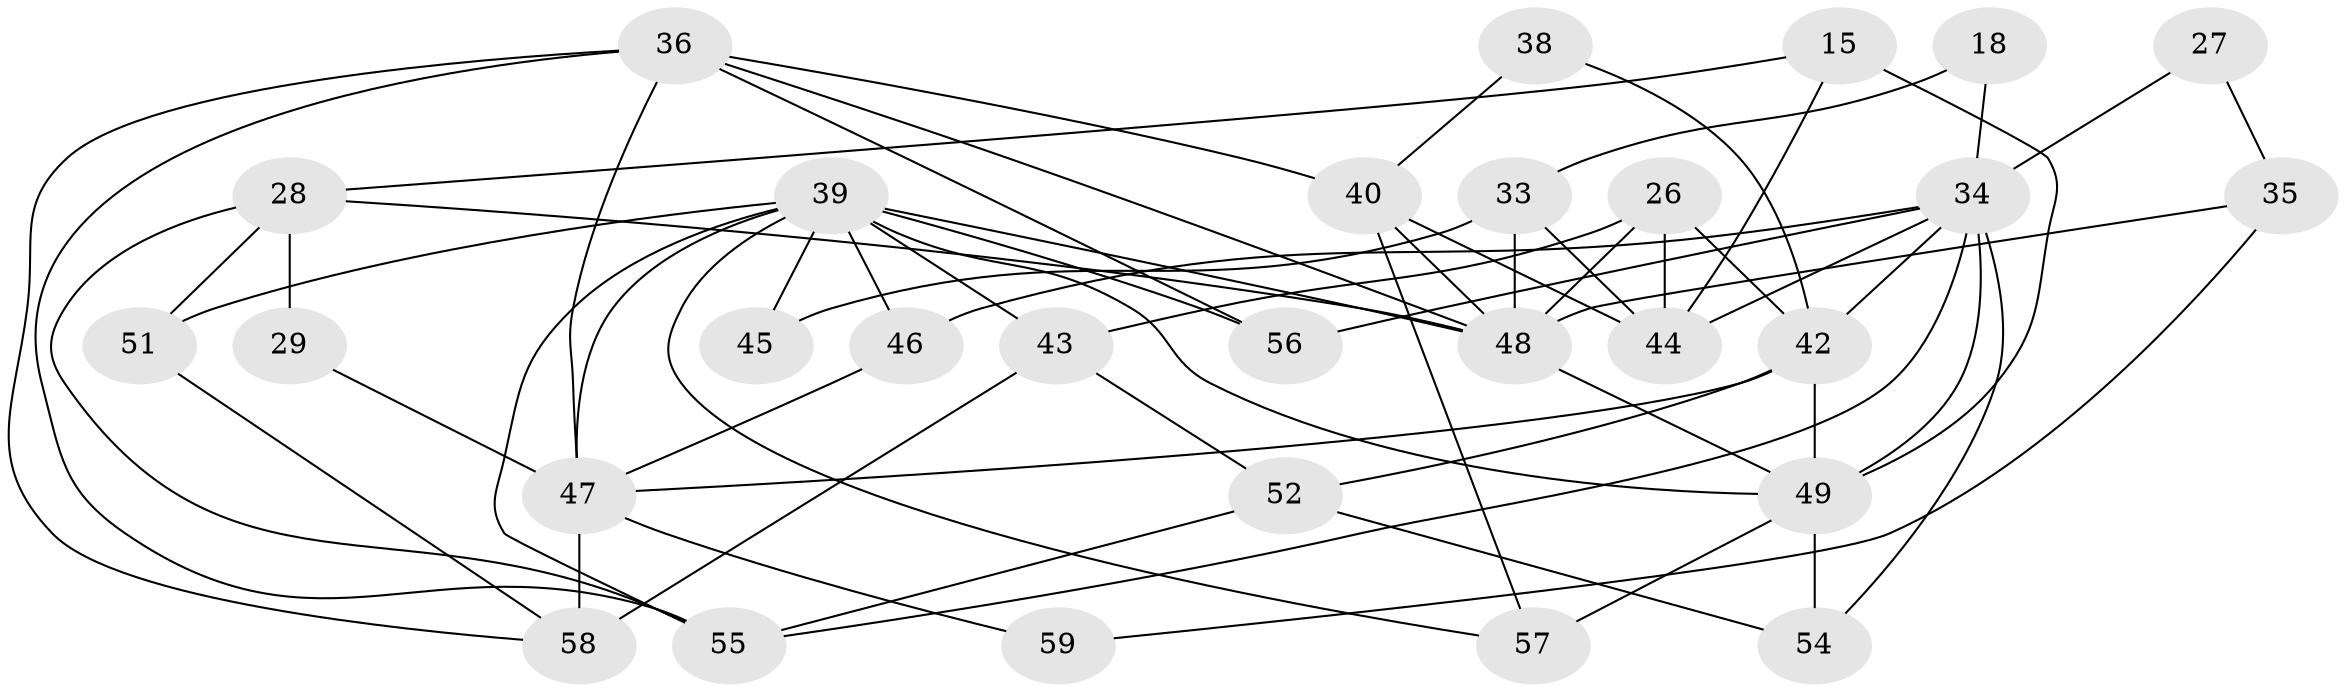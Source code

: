 // original degree distribution, {5: 0.13559322033898305, 4: 0.3559322033898305, 6: 0.06779661016949153, 3: 0.15254237288135594, 2: 0.2033898305084746, 8: 0.03389830508474576, 7: 0.05084745762711865}
// Generated by graph-tools (version 1.1) at 2025/49/03/09/25 04:49:47]
// undirected, 29 vertices, 63 edges
graph export_dot {
graph [start="1"]
  node [color=gray90,style=filled];
  15;
  18;
  26 [super="+1"];
  27;
  28 [super="+19"];
  29;
  33;
  34 [super="+2+32"];
  35;
  36 [super="+20"];
  38;
  39 [super="+3+25+6"];
  40 [super="+12"];
  42 [super="+31"];
  43;
  44 [super="+23"];
  45;
  46 [super="+7"];
  47 [super="+30+41"];
  48 [super="+11"];
  49 [super="+5+10+37"];
  51 [super="+13+21"];
  52;
  54 [super="+22"];
  55 [super="+53"];
  56 [super="+24"];
  57 [super="+16"];
  58 [super="+50"];
  59;
  15 -- 49 [weight=2];
  15 -- 28;
  15 -- 44;
  18 -- 33;
  18 -- 34;
  26 -- 43 [weight=2];
  26 -- 48;
  26 -- 42;
  26 -- 44;
  27 -- 35;
  27 -- 34;
  28 -- 48;
  28 -- 29;
  28 -- 55;
  28 -- 51;
  29 -- 47;
  33 -- 48 [weight=2];
  33 -- 45;
  33 -- 44;
  34 -- 56 [weight=3];
  34 -- 44 [weight=2];
  34 -- 54;
  34 -- 49 [weight=2];
  34 -- 55;
  34 -- 46;
  34 -- 42;
  35 -- 48 [weight=2];
  35 -- 59;
  36 -- 48;
  36 -- 58;
  36 -- 55;
  36 -- 56;
  36 -- 40;
  36 -- 47;
  38 -- 42;
  38 -- 40;
  39 -- 55;
  39 -- 45;
  39 -- 46;
  39 -- 43;
  39 -- 49;
  39 -- 51 [weight=2];
  39 -- 48 [weight=2];
  39 -- 56;
  39 -- 57;
  39 -- 47;
  40 -- 48;
  40 -- 44 [weight=2];
  40 -- 57;
  42 -- 52;
  42 -- 49;
  42 -- 47;
  43 -- 52;
  43 -- 58 [weight=2];
  46 -- 47;
  47 -- 58 [weight=5];
  47 -- 59;
  48 -- 49 [weight=3];
  49 -- 54 [weight=3];
  49 -- 57 [weight=2];
  51 -- 58 [weight=2];
  52 -- 54 [weight=2];
  52 -- 55;
}
